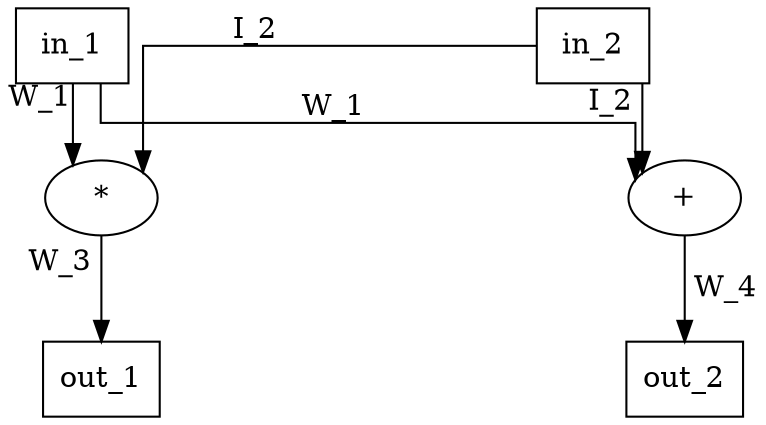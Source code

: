 digraph BASICOPSOPTI {
	graph [forcelabels=true,
		nodesep=2.0,
		splines=ortho
	];
	n1	[label=in_1,
		shape=box];
	n5	[label="*"];
	n1 -> n5	[xlabel=W_1];
	n6	[label="+"];
	n1 -> n6	[xlabel=W_1];
	n2	[label=in_2,
		shape=box];
	n2 -> n5	[xlabel="I_2 "];
	n2 -> n6	[xlabel="I_2 "];
	n3	[label=out_1,
		shape=box];
	n4	[label=out_2,
		shape=box];
	n5 -> n3	[xlabel="W_3 "];
	n6 -> n4	[label=" W_4"];
}
